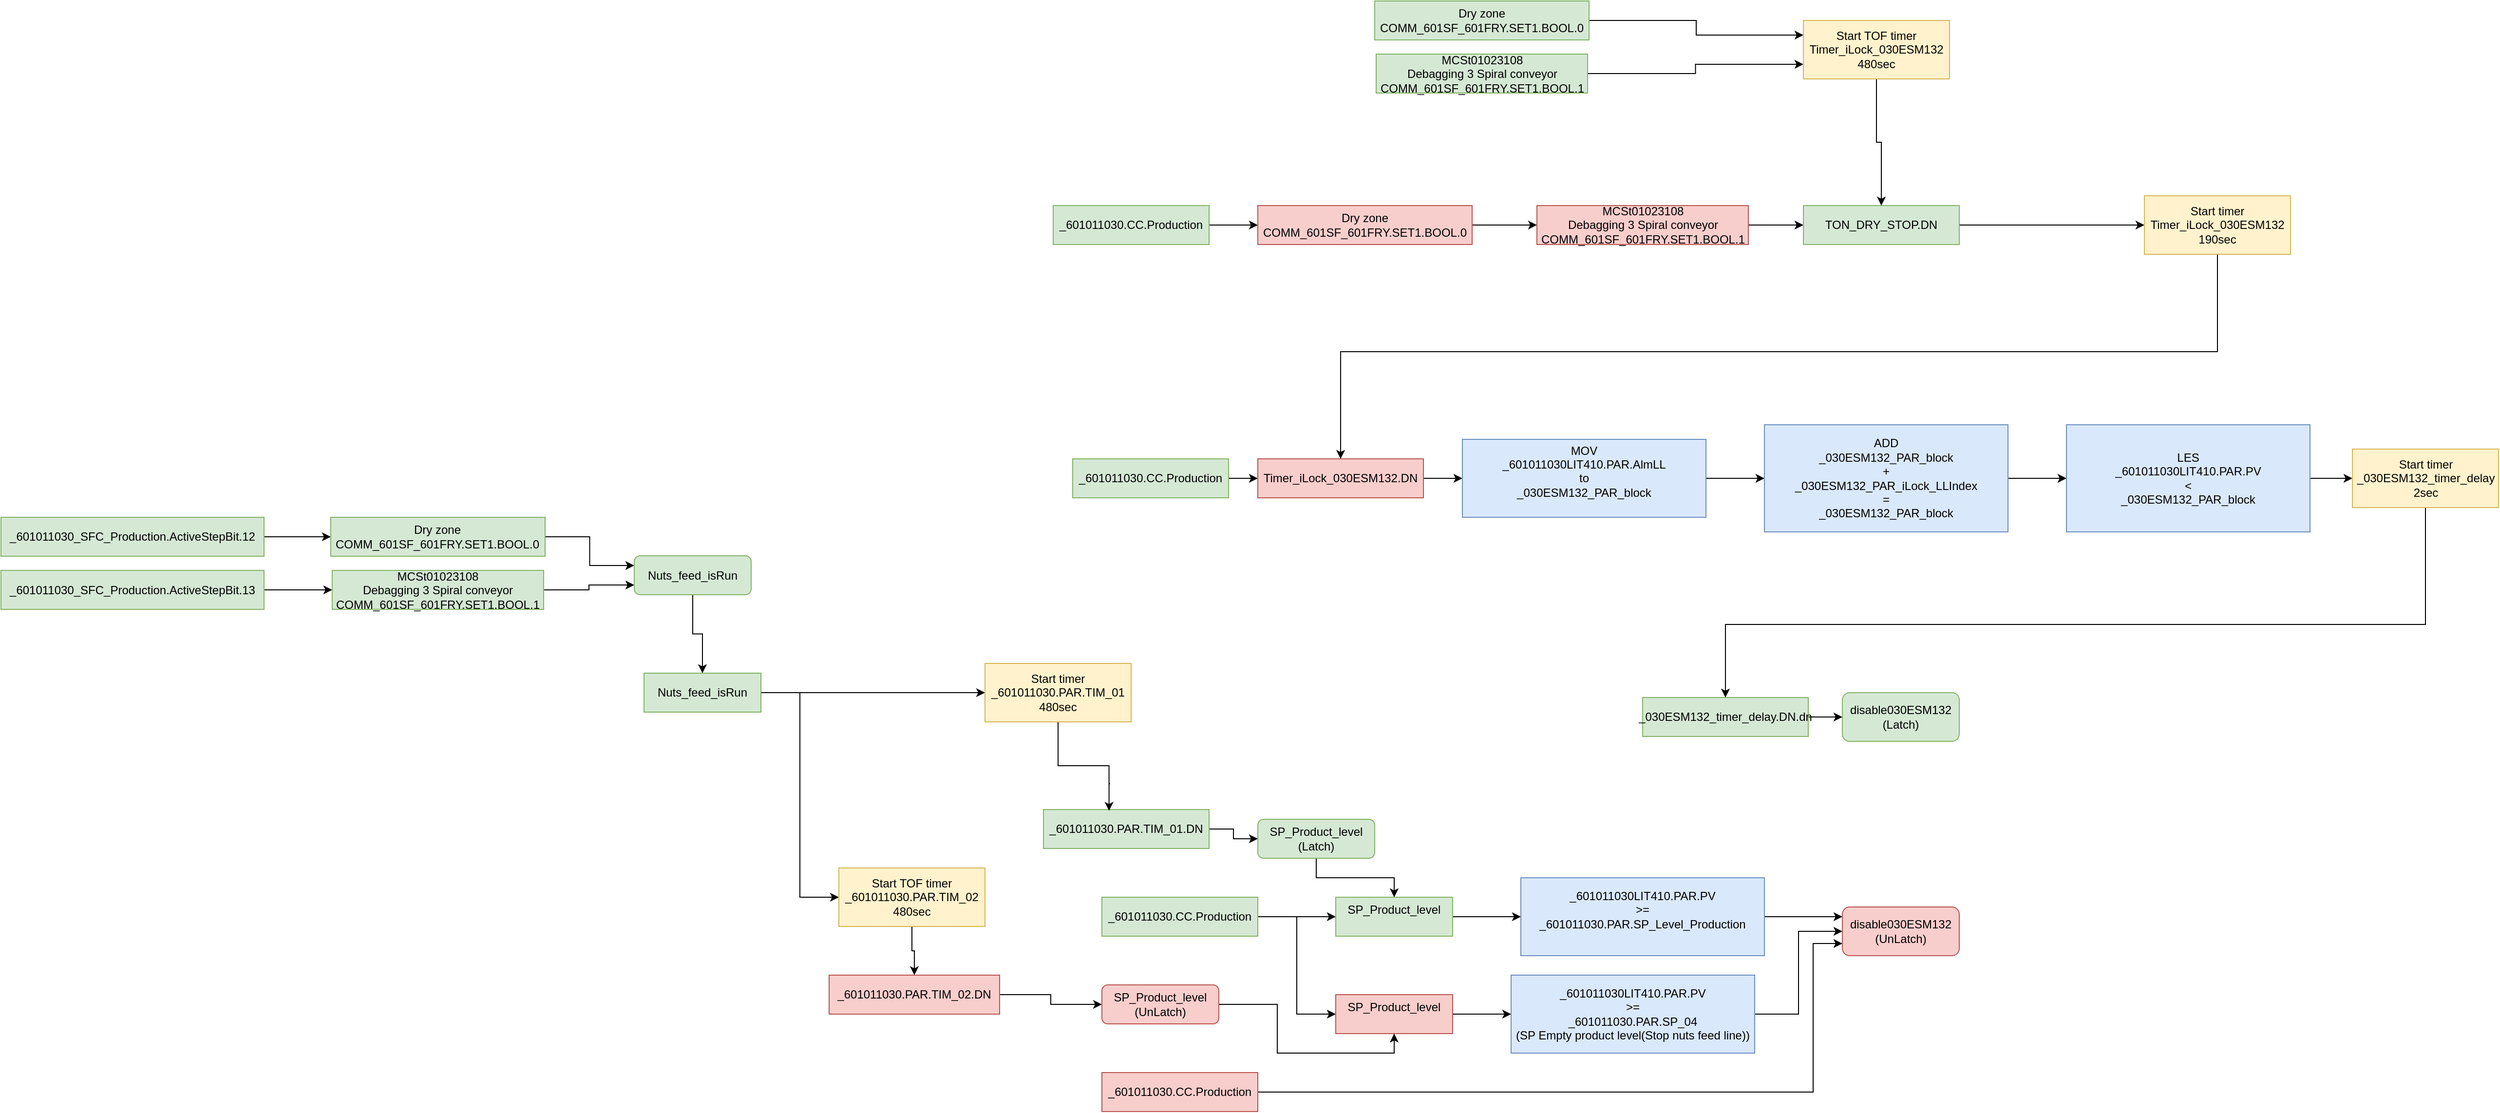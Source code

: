 <mxfile version="10.5.5" type="github"><diagram id="dG89BOTNF2mwlzPHzwnL" name="Page-1"><mxGraphModel dx="4540" dy="2760" grid="1" gridSize="10" guides="1" tooltips="1" connect="1" arrows="1" fold="1" page="1" pageScale="1" pageWidth="827" pageHeight="1169" math="0" shadow="0"><root><mxCell id="0"/><mxCell id="1" parent="0"/><mxCell id="kLiyPyNUqgyx1JZgw-cw-19" style="edgeStyle=orthogonalEdgeStyle;rounded=0;orthogonalLoop=1;jettySize=auto;html=1;" edge="1" parent="1" source="kLiyPyNUqgyx1JZgw-cw-1" target="kLiyPyNUqgyx1JZgw-cw-18"><mxGeometry relative="1" as="geometry"/></mxCell><mxCell id="kLiyPyNUqgyx1JZgw-cw-1" value="&lt;div&gt;SP_Product_level&lt;/div&gt;&lt;div&gt;&lt;br&gt;&lt;/div&gt;" style="rounded=0;whiteSpace=wrap;html=1;fillColor=#d5e8d4;strokeColor=#82b366;" vertex="1" parent="1"><mxGeometry x="460" y="300" width="120" height="40" as="geometry"/></mxCell><mxCell id="kLiyPyNUqgyx1JZgw-cw-65" style="edgeStyle=orthogonalEdgeStyle;rounded=0;orthogonalLoop=1;jettySize=auto;html=1;" edge="1" parent="1" source="kLiyPyNUqgyx1JZgw-cw-2" target="kLiyPyNUqgyx1JZgw-cw-64"><mxGeometry relative="1" as="geometry"/></mxCell><mxCell id="kLiyPyNUqgyx1JZgw-cw-83" style="edgeStyle=orthogonalEdgeStyle;rounded=0;orthogonalLoop=1;jettySize=auto;html=1;entryX=0;entryY=0.5;entryDx=0;entryDy=0;" edge="1" parent="1" source="kLiyPyNUqgyx1JZgw-cw-2" target="kLiyPyNUqgyx1JZgw-cw-82"><mxGeometry relative="1" as="geometry"/></mxCell><mxCell id="kLiyPyNUqgyx1JZgw-cw-2" value="Nuts_feed_isRun" style="rounded=0;whiteSpace=wrap;html=1;fillColor=#d5e8d4;strokeColor=#82b366;" vertex="1" parent="1"><mxGeometry x="-250" y="70" width="120" height="40" as="geometry"/></mxCell><mxCell id="kLiyPyNUqgyx1JZgw-cw-5" style="edgeStyle=orthogonalEdgeStyle;rounded=0;orthogonalLoop=1;jettySize=auto;html=1;" edge="1" parent="1" source="kLiyPyNUqgyx1JZgw-cw-3" target="kLiyPyNUqgyx1JZgw-cw-1"><mxGeometry relative="1" as="geometry"/></mxCell><mxCell id="kLiyPyNUqgyx1JZgw-cw-3" value="&lt;div&gt;SP_Product_level&lt;/div&gt;&lt;div&gt;(Latch)&lt;br&gt;&lt;/div&gt;" style="rounded=1;whiteSpace=wrap;html=1;fillColor=#d5e8d4;strokeColor=#82b366;" vertex="1" parent="1"><mxGeometry x="380" y="220" width="120" height="40" as="geometry"/></mxCell><mxCell id="kLiyPyNUqgyx1JZgw-cw-10" value="." style="text;html=1;resizable=0;points=[];autosize=1;align=left;verticalAlign=top;spacingTop=-4;" vertex="1" parent="1"><mxGeometry x="224" y="170" width="20" height="20" as="geometry"/></mxCell><mxCell id="kLiyPyNUqgyx1JZgw-cw-15" style="edgeStyle=orthogonalEdgeStyle;rounded=0;orthogonalLoop=1;jettySize=auto;html=1;" edge="1" parent="1" source="kLiyPyNUqgyx1JZgw-cw-12" target="kLiyPyNUqgyx1JZgw-cw-3"><mxGeometry relative="1" as="geometry"/></mxCell><mxCell id="kLiyPyNUqgyx1JZgw-cw-12" value="_601011030.PAR.TIM_01.DN" style="rounded=0;whiteSpace=wrap;html=1;fillColor=#d5e8d4;strokeColor=#82b366;" vertex="1" parent="1"><mxGeometry x="160" y="210" width="170" height="40" as="geometry"/></mxCell><mxCell id="kLiyPyNUqgyx1JZgw-cw-17" style="edgeStyle=orthogonalEdgeStyle;rounded=0;orthogonalLoop=1;jettySize=auto;html=1;" edge="1" parent="1" source="kLiyPyNUqgyx1JZgw-cw-16" target="kLiyPyNUqgyx1JZgw-cw-1"><mxGeometry relative="1" as="geometry"/></mxCell><mxCell id="kLiyPyNUqgyx1JZgw-cw-23" style="edgeStyle=orthogonalEdgeStyle;rounded=0;orthogonalLoop=1;jettySize=auto;html=1;entryX=0;entryY=0.5;entryDx=0;entryDy=0;" edge="1" parent="1" source="kLiyPyNUqgyx1JZgw-cw-16" target="kLiyPyNUqgyx1JZgw-cw-22"><mxGeometry relative="1" as="geometry"/></mxCell><mxCell id="kLiyPyNUqgyx1JZgw-cw-16" value="_601011030.CC.Production" style="rounded=0;whiteSpace=wrap;html=1;fillColor=#d5e8d4;strokeColor=#82b366;" vertex="1" parent="1"><mxGeometry x="220" y="300" width="160" height="40" as="geometry"/></mxCell><mxCell id="kLiyPyNUqgyx1JZgw-cw-29" style="edgeStyle=orthogonalEdgeStyle;rounded=0;orthogonalLoop=1;jettySize=auto;html=1;" edge="1" parent="1" source="kLiyPyNUqgyx1JZgw-cw-18"><mxGeometry relative="1" as="geometry"><mxPoint x="980" y="320" as="targetPoint"/></mxGeometry></mxCell><mxCell id="kLiyPyNUqgyx1JZgw-cw-18" value="&lt;div&gt;_601011030LIT410.PAR.PV&lt;/div&gt;&lt;div&gt;&amp;gt;=&lt;/div&gt;_601011030.PAR.SP_Level_Production&lt;div&gt;&lt;br&gt;&lt;/div&gt;" style="rounded=0;whiteSpace=wrap;html=1;fillColor=#dae8fc;strokeColor=#6c8ebf;" vertex="1" parent="1"><mxGeometry x="650" y="280" width="250" height="80" as="geometry"/></mxCell><mxCell id="kLiyPyNUqgyx1JZgw-cw-20" value="&lt;div&gt;disable030ESM132&lt;/div&gt;&lt;div&gt;(UnLatch)&lt;br&gt;&lt;/div&gt;" style="rounded=1;whiteSpace=wrap;html=1;fillColor=#f8cecc;strokeColor=#b85450;" vertex="1" parent="1"><mxGeometry x="980" y="310" width="120" height="50" as="geometry"/></mxCell><mxCell id="kLiyPyNUqgyx1JZgw-cw-25" style="edgeStyle=orthogonalEdgeStyle;rounded=0;orthogonalLoop=1;jettySize=auto;html=1;" edge="1" parent="1" source="kLiyPyNUqgyx1JZgw-cw-22" target="kLiyPyNUqgyx1JZgw-cw-24"><mxGeometry relative="1" as="geometry"/></mxCell><mxCell id="kLiyPyNUqgyx1JZgw-cw-22" value="&lt;div&gt;SP_Product_level&lt;/div&gt;&lt;div&gt;&lt;br&gt;&lt;/div&gt;" style="rounded=0;whiteSpace=wrap;html=1;fillColor=#f8cecc;strokeColor=#b85450;" vertex="1" parent="1"><mxGeometry x="460" y="400" width="120" height="40" as="geometry"/></mxCell><mxCell id="kLiyPyNUqgyx1JZgw-cw-26" style="edgeStyle=orthogonalEdgeStyle;rounded=0;orthogonalLoop=1;jettySize=auto;html=1;entryX=0;entryY=0.5;entryDx=0;entryDy=0;" edge="1" parent="1" source="kLiyPyNUqgyx1JZgw-cw-24" target="kLiyPyNUqgyx1JZgw-cw-20"><mxGeometry relative="1" as="geometry"/></mxCell><mxCell id="kLiyPyNUqgyx1JZgw-cw-24" value="&lt;div&gt;_601011030LIT410.PAR.PV&lt;/div&gt;&lt;div&gt;&amp;gt;=&lt;/div&gt;&lt;div&gt;_601011030.PAR.SP_04&lt;/div&gt;&lt;div&gt;(SP Empty product level(Stop nuts feed line))&lt;br&gt;&lt;/div&gt;" style="rounded=0;whiteSpace=wrap;html=1;fillColor=#dae8fc;strokeColor=#6c8ebf;" vertex="1" parent="1"><mxGeometry x="640" y="380" width="250" height="80" as="geometry"/></mxCell><mxCell id="kLiyPyNUqgyx1JZgw-cw-30" style="edgeStyle=orthogonalEdgeStyle;rounded=0;orthogonalLoop=1;jettySize=auto;html=1;entryX=0;entryY=0.75;entryDx=0;entryDy=0;" edge="1" parent="1" source="kLiyPyNUqgyx1JZgw-cw-27" target="kLiyPyNUqgyx1JZgw-cw-20"><mxGeometry relative="1" as="geometry"><Array as="points"><mxPoint x="950" y="500"/><mxPoint x="950" y="347"/></Array></mxGeometry></mxCell><mxCell id="kLiyPyNUqgyx1JZgw-cw-27" value="_601011030.CC.Production" style="rounded=0;whiteSpace=wrap;html=1;fillColor=#f8cecc;strokeColor=#b85450;" vertex="1" parent="1"><mxGeometry x="220" y="480" width="160" height="40" as="geometry"/></mxCell><mxCell id="kLiyPyNUqgyx1JZgw-cw-31" value="&lt;div&gt;disable030ESM132&lt;/div&gt;&lt;div&gt;(Latch)&lt;br&gt;&lt;/div&gt;" style="rounded=1;whiteSpace=wrap;html=1;fillColor=#d5e8d4;strokeColor=#82b366;" vertex="1" parent="1"><mxGeometry x="980" y="90" width="120" height="50" as="geometry"/></mxCell><mxCell id="kLiyPyNUqgyx1JZgw-cw-35" style="edgeStyle=orthogonalEdgeStyle;rounded=0;orthogonalLoop=1;jettySize=auto;html=1;" edge="1" parent="1" source="kLiyPyNUqgyx1JZgw-cw-32" target="kLiyPyNUqgyx1JZgw-cw-31"><mxGeometry relative="1" as="geometry"/></mxCell><mxCell id="kLiyPyNUqgyx1JZgw-cw-32" value="&lt;div&gt;_030ESM132_timer_delay.DN.dn&lt;/div&gt;" style="rounded=0;whiteSpace=wrap;html=1;fillColor=#d5e8d4;strokeColor=#82b366;" vertex="1" parent="1"><mxGeometry x="775" y="95" width="170" height="40" as="geometry"/></mxCell><mxCell id="kLiyPyNUqgyx1JZgw-cw-38" style="edgeStyle=orthogonalEdgeStyle;rounded=0;orthogonalLoop=1;jettySize=auto;html=1;" edge="1" parent="1" source="kLiyPyNUqgyx1JZgw-cw-36" target="kLiyPyNUqgyx1JZgw-cw-37"><mxGeometry relative="1" as="geometry"/></mxCell><mxCell id="kLiyPyNUqgyx1JZgw-cw-36" value="_601011030.CC.Production" style="rounded=0;whiteSpace=wrap;html=1;fillColor=#d5e8d4;strokeColor=#82b366;" vertex="1" parent="1"><mxGeometry x="190" y="-150" width="160" height="40" as="geometry"/></mxCell><mxCell id="kLiyPyNUqgyx1JZgw-cw-40" style="edgeStyle=orthogonalEdgeStyle;rounded=0;orthogonalLoop=1;jettySize=auto;html=1;" edge="1" parent="1" source="kLiyPyNUqgyx1JZgw-cw-37" target="kLiyPyNUqgyx1JZgw-cw-39"><mxGeometry relative="1" as="geometry"><mxPoint x="580" y="-130.0" as="targetPoint"/></mxGeometry></mxCell><mxCell id="kLiyPyNUqgyx1JZgw-cw-37" value="&lt;div&gt;Timer_iLock_030ESM132.DN&lt;/div&gt;" style="rounded=0;whiteSpace=wrap;html=1;fillColor=#f8cecc;strokeColor=#b85450;" vertex="1" parent="1"><mxGeometry x="380" y="-150" width="170" height="40" as="geometry"/></mxCell><mxCell id="kLiyPyNUqgyx1JZgw-cw-42" style="edgeStyle=orthogonalEdgeStyle;rounded=0;orthogonalLoop=1;jettySize=auto;html=1;" edge="1" parent="1" source="kLiyPyNUqgyx1JZgw-cw-39" target="kLiyPyNUqgyx1JZgw-cw-41"><mxGeometry relative="1" as="geometry"/></mxCell><mxCell id="kLiyPyNUqgyx1JZgw-cw-39" value="&lt;div&gt;MOV&lt;/div&gt;&lt;div&gt;_601011030LIT410.PAR.AlmLL&lt;br&gt;&lt;/div&gt;&lt;div&gt;to&lt;/div&gt;&lt;div&gt;_030ESM132_PAR_block&lt;br&gt;&lt;/div&gt;&lt;div&gt;&lt;br&gt;&lt;/div&gt;" style="rounded=0;whiteSpace=wrap;html=1;fillColor=#dae8fc;strokeColor=#6c8ebf;" vertex="1" parent="1"><mxGeometry x="590" y="-170" width="250" height="80" as="geometry"/></mxCell><mxCell id="kLiyPyNUqgyx1JZgw-cw-44" style="edgeStyle=orthogonalEdgeStyle;rounded=0;orthogonalLoop=1;jettySize=auto;html=1;" edge="1" parent="1" source="kLiyPyNUqgyx1JZgw-cw-41" target="kLiyPyNUqgyx1JZgw-cw-43"><mxGeometry relative="1" as="geometry"/></mxCell><mxCell id="kLiyPyNUqgyx1JZgw-cw-41" value="&lt;div&gt;ADD&lt;/div&gt;&lt;div&gt;_030ESM132_PAR_block&lt;br&gt;&lt;/div&gt;+&lt;div&gt;_030ESM132_PAR_iLock_LLIndex&lt;br&gt;&lt;/div&gt;&lt;div&gt;=&lt;/div&gt;&lt;div&gt;_030ESM132_PAR_block&lt;br&gt;&lt;/div&gt;" style="rounded=0;whiteSpace=wrap;html=1;fillColor=#dae8fc;strokeColor=#6c8ebf;" vertex="1" parent="1"><mxGeometry x="900" y="-185" width="250" height="110" as="geometry"/></mxCell><mxCell id="kLiyPyNUqgyx1JZgw-cw-46" style="edgeStyle=orthogonalEdgeStyle;rounded=0;orthogonalLoop=1;jettySize=auto;html=1;" edge="1" parent="1" source="kLiyPyNUqgyx1JZgw-cw-43" target="kLiyPyNUqgyx1JZgw-cw-45"><mxGeometry relative="1" as="geometry"/></mxCell><mxCell id="kLiyPyNUqgyx1JZgw-cw-43" value="&lt;div&gt;LES&lt;/div&gt;&lt;div&gt;_601011030LIT410.PAR.PV&lt;/div&gt;&lt;div&gt;&amp;lt;&lt;/div&gt;&lt;div&gt;_030ESM132_PAR_block&lt;br&gt;&lt;/div&gt;" style="rounded=0;whiteSpace=wrap;html=1;fillColor=#dae8fc;strokeColor=#6c8ebf;" vertex="1" parent="1"><mxGeometry x="1210" y="-185" width="250" height="110" as="geometry"/></mxCell><mxCell id="kLiyPyNUqgyx1JZgw-cw-47" style="edgeStyle=orthogonalEdgeStyle;rounded=0;orthogonalLoop=1;jettySize=auto;html=1;entryX=0.5;entryY=0;entryDx=0;entryDy=0;" edge="1" parent="1" source="kLiyPyNUqgyx1JZgw-cw-45" target="kLiyPyNUqgyx1JZgw-cw-32"><mxGeometry relative="1" as="geometry"><Array as="points"><mxPoint x="1579" y="20"/><mxPoint x="860" y="20"/></Array></mxGeometry></mxCell><mxCell id="kLiyPyNUqgyx1JZgw-cw-45" value="&lt;div&gt;Start timer&lt;/div&gt;&lt;div&gt;_030ESM132_timer_delay&lt;br&gt;&lt;/div&gt;&lt;div&gt;2sec&lt;br&gt;&lt;/div&gt;" style="rounded=0;whiteSpace=wrap;html=1;fillColor=#fff2cc;strokeColor=#d6b656;" vertex="1" parent="1"><mxGeometry x="1503.5" y="-160" width="150" height="60" as="geometry"/></mxCell><mxCell id="kLiyPyNUqgyx1JZgw-cw-54" style="edgeStyle=orthogonalEdgeStyle;rounded=0;orthogonalLoop=1;jettySize=auto;html=1;" edge="1" parent="1" source="kLiyPyNUqgyx1JZgw-cw-48" target="kLiyPyNUqgyx1JZgw-cw-49"><mxGeometry relative="1" as="geometry"/></mxCell><mxCell id="kLiyPyNUqgyx1JZgw-cw-48" value="_601011030.CC.Production" style="rounded=0;whiteSpace=wrap;html=1;fillColor=#d5e8d4;strokeColor=#82b366;" vertex="1" parent="1"><mxGeometry x="170" y="-410" width="160" height="40" as="geometry"/></mxCell><mxCell id="kLiyPyNUqgyx1JZgw-cw-55" style="edgeStyle=orthogonalEdgeStyle;rounded=0;orthogonalLoop=1;jettySize=auto;html=1;" edge="1" parent="1" source="kLiyPyNUqgyx1JZgw-cw-49" target="kLiyPyNUqgyx1JZgw-cw-50"><mxGeometry relative="1" as="geometry"/></mxCell><mxCell id="kLiyPyNUqgyx1JZgw-cw-49" value="&lt;div&gt;Dry zone&lt;br&gt;&lt;/div&gt;&lt;div&gt;COMM_601SF_601FRY.SET1.BOOL.0&lt;/div&gt;" style="rounded=0;whiteSpace=wrap;html=1;fillColor=#f8cecc;strokeColor=#b85450;" vertex="1" parent="1"><mxGeometry x="380" y="-410" width="220" height="40" as="geometry"/></mxCell><mxCell id="kLiyPyNUqgyx1JZgw-cw-56" style="edgeStyle=orthogonalEdgeStyle;rounded=0;orthogonalLoop=1;jettySize=auto;html=1;" edge="1" parent="1" source="kLiyPyNUqgyx1JZgw-cw-50" target="kLiyPyNUqgyx1JZgw-cw-51"><mxGeometry relative="1" as="geometry"/></mxCell><mxCell id="kLiyPyNUqgyx1JZgw-cw-50" value="&lt;div&gt;MCSt01023108&lt;/div&gt;&lt;div&gt;Debagging 3 Spiral conveyor&lt;br&gt;&lt;/div&gt;&lt;div&gt;COMM_601SF_601FRY.SET1.BOOL.1&lt;/div&gt;" style="rounded=0;whiteSpace=wrap;html=1;fillColor=#f8cecc;strokeColor=#b85450;" vertex="1" parent="1"><mxGeometry x="666.5" y="-410" width="217" height="40" as="geometry"/></mxCell><mxCell id="kLiyPyNUqgyx1JZgw-cw-57" style="edgeStyle=orthogonalEdgeStyle;rounded=0;orthogonalLoop=1;jettySize=auto;html=1;" edge="1" parent="1" source="kLiyPyNUqgyx1JZgw-cw-51" target="kLiyPyNUqgyx1JZgw-cw-52"><mxGeometry relative="1" as="geometry"/></mxCell><mxCell id="kLiyPyNUqgyx1JZgw-cw-51" value="TON_DRY_STOP.DN" style="rounded=0;whiteSpace=wrap;html=1;fillColor=#d5e8d4;strokeColor=#82b366;" vertex="1" parent="1"><mxGeometry x="940" y="-410" width="160" height="40" as="geometry"/></mxCell><mxCell id="kLiyPyNUqgyx1JZgw-cw-53" style="edgeStyle=orthogonalEdgeStyle;rounded=0;orthogonalLoop=1;jettySize=auto;html=1;" edge="1" parent="1" source="kLiyPyNUqgyx1JZgw-cw-52" target="kLiyPyNUqgyx1JZgw-cw-37"><mxGeometry relative="1" as="geometry"><Array as="points"><mxPoint x="1365" y="-260"/><mxPoint x="465" y="-260"/></Array></mxGeometry></mxCell><mxCell id="kLiyPyNUqgyx1JZgw-cw-52" value="&lt;div&gt;Start timer&lt;/div&gt;&lt;div&gt;Timer_iLock_030ESM132&lt;br&gt;&lt;/div&gt;&lt;div&gt;190sec&lt;br&gt;&lt;/div&gt;" style="rounded=0;whiteSpace=wrap;html=1;fillColor=#fff2cc;strokeColor=#d6b656;" vertex="1" parent="1"><mxGeometry x="1290" y="-420" width="150" height="60" as="geometry"/></mxCell><mxCell id="kLiyPyNUqgyx1JZgw-cw-59" style="edgeStyle=orthogonalEdgeStyle;rounded=0;orthogonalLoop=1;jettySize=auto;html=1;entryX=0.5;entryY=0;entryDx=0;entryDy=0;" edge="1" parent="1" source="kLiyPyNUqgyx1JZgw-cw-58" target="kLiyPyNUqgyx1JZgw-cw-51"><mxGeometry relative="1" as="geometry"/></mxCell><mxCell id="kLiyPyNUqgyx1JZgw-cw-58" value="&lt;div&gt;Start TOF timer&lt;/div&gt;&lt;div&gt;Timer_iLock_030ESM132&lt;br&gt;&lt;/div&gt;&lt;div&gt;480sec&lt;br&gt;&lt;/div&gt;" style="rounded=0;whiteSpace=wrap;html=1;fillColor=#fff2cc;strokeColor=#d6b656;" vertex="1" parent="1"><mxGeometry x="940" y="-600" width="150" height="60" as="geometry"/></mxCell><mxCell id="kLiyPyNUqgyx1JZgw-cw-62" style="edgeStyle=orthogonalEdgeStyle;rounded=0;orthogonalLoop=1;jettySize=auto;html=1;entryX=0;entryY=0.25;entryDx=0;entryDy=0;" edge="1" parent="1" source="kLiyPyNUqgyx1JZgw-cw-60" target="kLiyPyNUqgyx1JZgw-cw-58"><mxGeometry relative="1" as="geometry"/></mxCell><mxCell id="kLiyPyNUqgyx1JZgw-cw-60" value="&lt;div&gt;Dry zone&lt;br&gt;&lt;/div&gt;&lt;div&gt;COMM_601SF_601FRY.SET1.BOOL.0&lt;/div&gt;" style="rounded=0;whiteSpace=wrap;html=1;fillColor=#d5e8d4;strokeColor=#82b366;" vertex="1" parent="1"><mxGeometry x="500" y="-620" width="220" height="40" as="geometry"/></mxCell><mxCell id="kLiyPyNUqgyx1JZgw-cw-63" style="edgeStyle=orthogonalEdgeStyle;rounded=0;orthogonalLoop=1;jettySize=auto;html=1;entryX=0;entryY=0.75;entryDx=0;entryDy=0;" edge="1" parent="1" source="kLiyPyNUqgyx1JZgw-cw-61" target="kLiyPyNUqgyx1JZgw-cw-58"><mxGeometry relative="1" as="geometry"/></mxCell><mxCell id="kLiyPyNUqgyx1JZgw-cw-61" value="&lt;div&gt;MCSt01023108&lt;/div&gt;&lt;div&gt;Debagging 3 Spiral conveyor&lt;br&gt;&lt;/div&gt;&lt;div&gt;COMM_601SF_601FRY.SET1.BOOL.1&lt;/div&gt;" style="rounded=0;whiteSpace=wrap;html=1;fillColor=#d5e8d4;strokeColor=#82b366;" vertex="1" parent="1"><mxGeometry x="501.5" y="-565.5" width="217" height="40" as="geometry"/></mxCell><mxCell id="kLiyPyNUqgyx1JZgw-cw-66" style="edgeStyle=orthogonalEdgeStyle;rounded=0;orthogonalLoop=1;jettySize=auto;html=1;entryX=0.396;entryY=0.032;entryDx=0;entryDy=0;entryPerimeter=0;" edge="1" parent="1" source="kLiyPyNUqgyx1JZgw-cw-64" target="kLiyPyNUqgyx1JZgw-cw-12"><mxGeometry relative="1" as="geometry"/></mxCell><mxCell id="kLiyPyNUqgyx1JZgw-cw-64" value="&lt;div&gt;Start timer&lt;/div&gt;&lt;div&gt;_601011030.PAR.TIM_01&lt;br&gt;&lt;/div&gt;&lt;div&gt;480sec&lt;br&gt;&lt;/div&gt;" style="rounded=0;whiteSpace=wrap;html=1;fillColor=#fff2cc;strokeColor=#d6b656;" vertex="1" parent="1"><mxGeometry x="100" y="60" width="150" height="60" as="geometry"/></mxCell><mxCell id="kLiyPyNUqgyx1JZgw-cw-77" style="edgeStyle=orthogonalEdgeStyle;rounded=0;orthogonalLoop=1;jettySize=auto;html=1;" edge="1" parent="1" source="kLiyPyNUqgyx1JZgw-cw-67" target="kLiyPyNUqgyx1JZgw-cw-74"><mxGeometry relative="1" as="geometry"/></mxCell><mxCell id="kLiyPyNUqgyx1JZgw-cw-67" value="_601011030_SFC_Production.ActiveStepBit.12" style="rounded=0;whiteSpace=wrap;html=1;fillColor=#d5e8d4;strokeColor=#82b366;" vertex="1" parent="1"><mxGeometry x="-910" y="-90" width="270" height="40" as="geometry"/></mxCell><mxCell id="kLiyPyNUqgyx1JZgw-cw-78" style="edgeStyle=orthogonalEdgeStyle;rounded=0;orthogonalLoop=1;jettySize=auto;html=1;" edge="1" parent="1" source="kLiyPyNUqgyx1JZgw-cw-71" target="kLiyPyNUqgyx1JZgw-cw-75"><mxGeometry relative="1" as="geometry"/></mxCell><mxCell id="kLiyPyNUqgyx1JZgw-cw-71" value="_601011030_SFC_Production.ActiveStepBit.13" style="rounded=0;whiteSpace=wrap;html=1;fillColor=#d5e8d4;strokeColor=#82b366;" vertex="1" parent="1"><mxGeometry x="-910" y="-35.5" width="270" height="40" as="geometry"/></mxCell><mxCell id="kLiyPyNUqgyx1JZgw-cw-79" style="edgeStyle=orthogonalEdgeStyle;rounded=0;orthogonalLoop=1;jettySize=auto;html=1;entryX=0;entryY=0.25;entryDx=0;entryDy=0;" edge="1" parent="1" source="kLiyPyNUqgyx1JZgw-cw-74" target="kLiyPyNUqgyx1JZgw-cw-76"><mxGeometry relative="1" as="geometry"/></mxCell><mxCell id="kLiyPyNUqgyx1JZgw-cw-74" value="&lt;div&gt;Dry zone&lt;br&gt;&lt;/div&gt;&lt;div&gt;COMM_601SF_601FRY.SET1.BOOL.0&lt;/div&gt;" style="rounded=0;whiteSpace=wrap;html=1;fillColor=#d5e8d4;strokeColor=#82b366;" vertex="1" parent="1"><mxGeometry x="-571.529" y="-90" width="220" height="40" as="geometry"/></mxCell><mxCell id="kLiyPyNUqgyx1JZgw-cw-80" style="edgeStyle=orthogonalEdgeStyle;rounded=0;orthogonalLoop=1;jettySize=auto;html=1;entryX=0;entryY=0.75;entryDx=0;entryDy=0;" edge="1" parent="1" source="kLiyPyNUqgyx1JZgw-cw-75" target="kLiyPyNUqgyx1JZgw-cw-76"><mxGeometry relative="1" as="geometry"/></mxCell><mxCell id="kLiyPyNUqgyx1JZgw-cw-75" value="&lt;div&gt;MCSt01023108&lt;/div&gt;&lt;div&gt;Debagging 3 Spiral conveyor&lt;br&gt;&lt;/div&gt;&lt;div&gt;COMM_601SF_601FRY.SET1.BOOL.1&lt;/div&gt;" style="rounded=0;whiteSpace=wrap;html=1;fillColor=#d5e8d4;strokeColor=#82b366;" vertex="1" parent="1"><mxGeometry x="-570.029" y="-35.5" width="217" height="40" as="geometry"/></mxCell><mxCell id="kLiyPyNUqgyx1JZgw-cw-81" style="edgeStyle=orthogonalEdgeStyle;rounded=0;orthogonalLoop=1;jettySize=auto;html=1;" edge="1" parent="1" source="kLiyPyNUqgyx1JZgw-cw-76" target="kLiyPyNUqgyx1JZgw-cw-2"><mxGeometry relative="1" as="geometry"/></mxCell><mxCell id="kLiyPyNUqgyx1JZgw-cw-76" value="Nuts_feed_isRun" style="rounded=1;whiteSpace=wrap;html=1;fillColor=#d5e8d4;strokeColor=#82b366;" vertex="1" parent="1"><mxGeometry x="-260" y="-50.5" width="120" height="40" as="geometry"/></mxCell><mxCell id="kLiyPyNUqgyx1JZgw-cw-85" style="edgeStyle=orthogonalEdgeStyle;rounded=0;orthogonalLoop=1;jettySize=auto;html=1;entryX=0.5;entryY=0;entryDx=0;entryDy=0;" edge="1" parent="1" source="kLiyPyNUqgyx1JZgw-cw-82" target="kLiyPyNUqgyx1JZgw-cw-84"><mxGeometry relative="1" as="geometry"/></mxCell><mxCell id="kLiyPyNUqgyx1JZgw-cw-82" value="&lt;div&gt;Start TOF timer&lt;/div&gt;&lt;div&gt;_601011030.PAR.TIM_02&lt;br&gt;&lt;/div&gt;&lt;div&gt;480sec&lt;br&gt;&lt;/div&gt;" style="rounded=0;whiteSpace=wrap;html=1;fillColor=#fff2cc;strokeColor=#d6b656;" vertex="1" parent="1"><mxGeometry x="-50" y="270" width="150" height="60" as="geometry"/></mxCell><mxCell id="kLiyPyNUqgyx1JZgw-cw-87" style="edgeStyle=orthogonalEdgeStyle;rounded=0;orthogonalLoop=1;jettySize=auto;html=1;entryX=0;entryY=0.5;entryDx=0;entryDy=0;" edge="1" parent="1" source="kLiyPyNUqgyx1JZgw-cw-84" target="kLiyPyNUqgyx1JZgw-cw-86"><mxGeometry relative="1" as="geometry"/></mxCell><mxCell id="kLiyPyNUqgyx1JZgw-cw-84" value="_601011030.PAR.TIM_02.DN" style="rounded=0;whiteSpace=wrap;html=1;fillColor=#f8cecc;strokeColor=#b85450;" vertex="1" parent="1"><mxGeometry x="-60" y="380" width="175" height="40" as="geometry"/></mxCell><mxCell id="kLiyPyNUqgyx1JZgw-cw-88" style="edgeStyle=orthogonalEdgeStyle;rounded=0;orthogonalLoop=1;jettySize=auto;html=1;entryX=0.5;entryY=1;entryDx=0;entryDy=0;" edge="1" parent="1" source="kLiyPyNUqgyx1JZgw-cw-86" target="kLiyPyNUqgyx1JZgw-cw-22"><mxGeometry relative="1" as="geometry"/></mxCell><mxCell id="kLiyPyNUqgyx1JZgw-cw-86" value="&lt;div&gt;SP_Product_level&lt;/div&gt;&lt;div&gt;(UnLatch)&lt;br&gt;&lt;/div&gt;" style="rounded=1;whiteSpace=wrap;html=1;fillColor=#f8cecc;strokeColor=#b85450;" vertex="1" parent="1"><mxGeometry x="220" y="390" width="120" height="40" as="geometry"/></mxCell></root></mxGraphModel></diagram></mxfile>